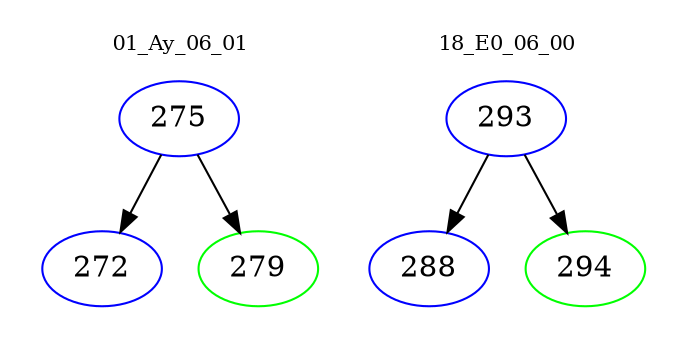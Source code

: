 digraph{
subgraph cluster_0 {
color = white
label = "01_Ay_06_01";
fontsize=10;
T0_275 [label="275", color="blue"]
T0_275 -> T0_272 [color="black"]
T0_272 [label="272", color="blue"]
T0_275 -> T0_279 [color="black"]
T0_279 [label="279", color="green"]
}
subgraph cluster_1 {
color = white
label = "18_E0_06_00";
fontsize=10;
T1_293 [label="293", color="blue"]
T1_293 -> T1_288 [color="black"]
T1_288 [label="288", color="blue"]
T1_293 -> T1_294 [color="black"]
T1_294 [label="294", color="green"]
}
}
